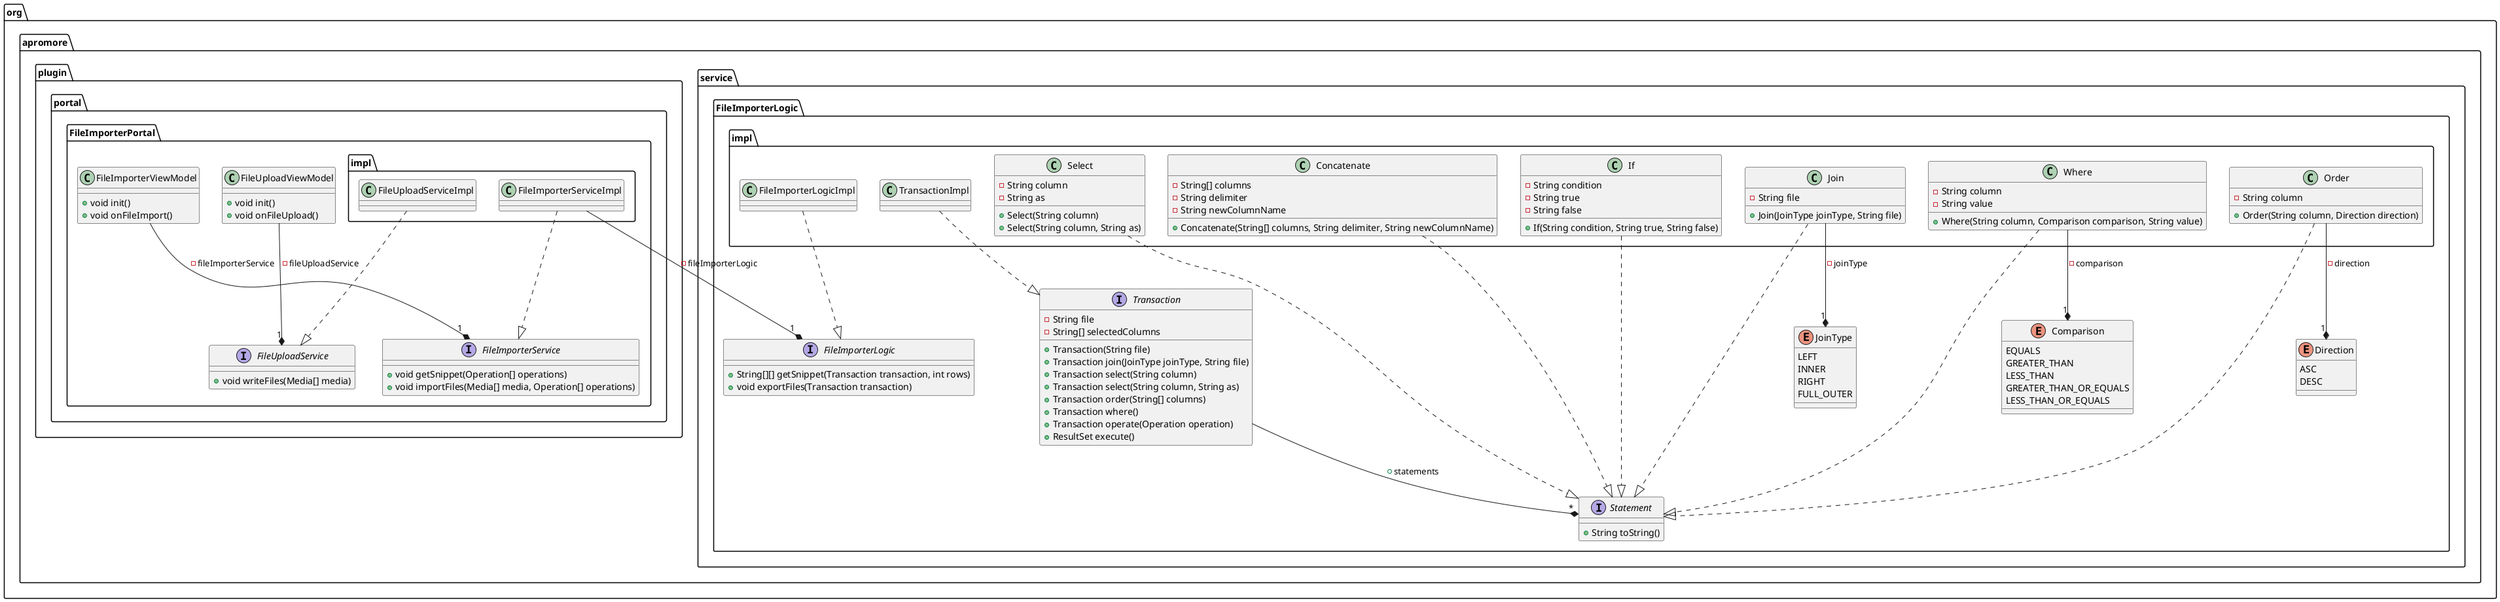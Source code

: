 @startuml classes

namespace org {
    namespace apromore {
        namespace service {
            namespace FileImporterLogic {
                namespace impl {
                    class FileImporterLogicImpl
                    class TransactionImpl

                    class Select {
                        - String column
                        - String as
                        + Select(String column)
                        + Select(String column, String as)
                    }

                    class Concatenate {
                        - String[] columns
                        - String delimiter
                        - String newColumnName
                        + Concatenate(String[] columns, String delimiter, String newColumnName)
                    }

                    class If {
                        - String condition
                        - String true
                        - String false
                        + If(String condition, String true, String false)
                    }

                    class Join {
                        - String file
                        + Join(JoinType joinType, String file)
                    }

                    class Where {
                        - String column
                        - String value
                        + Where(String column, Comparison comparison, String value)
                    }

                    class Order {
                        - String column
                        + Order(String column, Direction direction)
                    }

                    FileImporterLogicImpl ..|> org.apromore.service.FileImporterLogic.FileImporterLogic
                    TransactionImpl ..|> org.apromore.service.FileImporterLogic.Transaction

                    Select ..|> org.apromore.service.FileImporterLogic.Statement
                    Concatenate ..|> org.apromore.service.FileImporterLogic.Statement
                    If ..|> org.apromore.service.FileImporterLogic.Statement
                    Join ..|> org.apromore.service.FileImporterLogic.Statement
                    Join --* "1" org.apromore.service.FileImporterLogic.JoinType : - joinType
                    Where ..|> org.apromore.service.FileImporterLogic.Statement
                    Where --* "1" org.apromore.service.FileImporterLogic.Comparison : - comparison
                    Order ..|> org.apromore.service.FileImporterLogic.Statement
                    Order --* "1" org.apromore.service.FileImporterLogic.Direction : - direction
                }

                interface Statement {
                    + String toString()
                }

                enum JoinType {
                    LEFT
                    INNER
                    RIGHT
                    FULL_OUTER
                }

                enum Comparison {
                    EQUALS
                    GREATER_THAN
                    LESS_THAN
                    GREATER_THAN_OR_EQUALS
                    LESS_THAN_OR_EQUALS
                }

                enum Direction {
                    ASC
                    DESC
                }

                interface Transaction {
                    - String file
                    - String[] selectedColumns
                    + Transaction(String file)
                    + Transaction join(JoinType joinType, String file)
                    + Transaction select(String column)
                    + Transaction select(String column, String as)
                    + Transaction order(String[] columns)
                    + Transaction where()
                    + Transaction operate(Operation operation)
                    + ResultSet execute()
                }

                interface FileImporterLogic {
                    + String[][] getSnippet(Transaction transaction, int rows)
                    + void exportFiles(Transaction transaction)
                }

                Transaction --* "*" "Statement" : + statements
            }
        }

        namespace plugin {
            namespace portal {
                namespace FileImporterPortal {
                    namespace impl {
                        class FileUploadServiceImpl
                        class FileImporterServiceImpl

                        FileUploadServiceImpl ..|> org.apromore.plugin.portal.FileImporterPortal.FileUploadService
                        FileImporterServiceImpl ..|> org.apromore.plugin.portal.FileImporterPortal.FileImporterService
                        FileImporterServiceImpl --* "1" org.apromore.service.FileImporterLogic.FileImporterLogic : - fileImporterLogic
                    }

                    class FileUploadViewModel {
                        + void init()
                        + void onFileUpload()
                    }

                    interface FileUploadService {
                        + void writeFiles(Media[] media)
                    }

                    class FileImporterViewModel {
                        + void init()
                        + void onFileImport()
                    }

                    interface FileImporterService {
                        + void getSnippet(Operation[] operations)
                        + void importFiles(Media[] media, Operation[] operations)
                    }

                    FileUploadViewModel --* "1" FileUploadService : - fileUploadService
                    FileImporterViewModel --* "1" FileImporterService : - fileImporterService
                }
            }
        }
    }
}

@enduml

